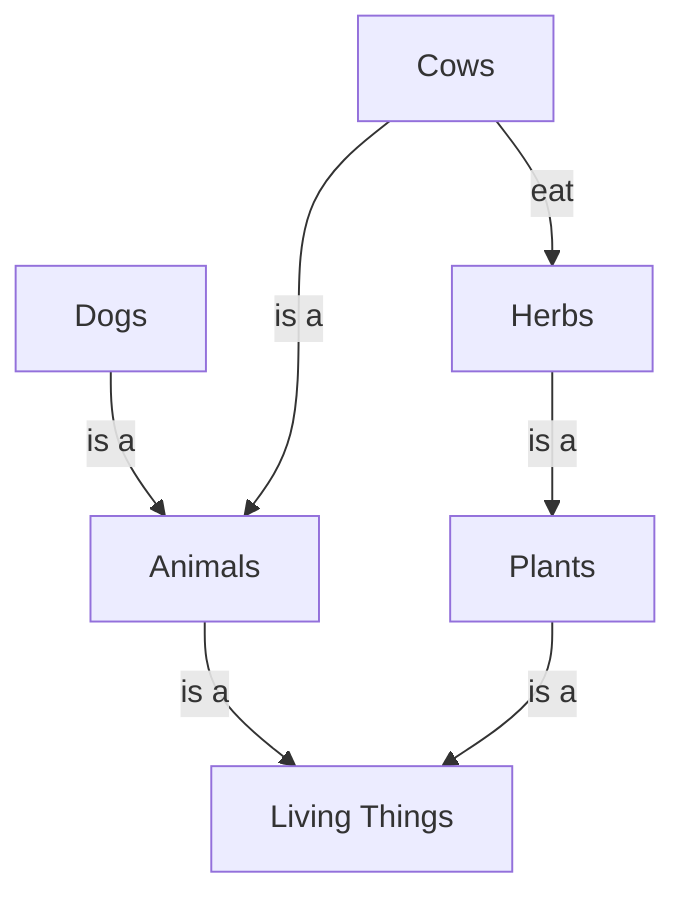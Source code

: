 graph TD
    A[Living Things]
    B[Animals]
    C[Plants]
    D[Dogs]
    E[Cows]
    F[Herbs]

    B -->|is a| A
    C -->|is a| A
    D -->|is a| B
    E -->|is a| B
    F -->|is a| C
    E -->|eat| F
